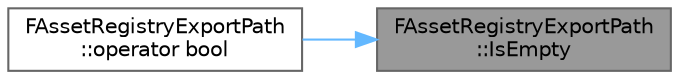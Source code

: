 digraph "FAssetRegistryExportPath::IsEmpty"
{
 // INTERACTIVE_SVG=YES
 // LATEX_PDF_SIZE
  bgcolor="transparent";
  edge [fontname=Helvetica,fontsize=10,labelfontname=Helvetica,labelfontsize=10];
  node [fontname=Helvetica,fontsize=10,shape=box,height=0.2,width=0.4];
  rankdir="RL";
  Node1 [id="Node000001",label="FAssetRegistryExportPath\l::IsEmpty",height=0.2,width=0.4,color="gray40", fillcolor="grey60", style="filled", fontcolor="black",tooltip=" "];
  Node1 -> Node2 [id="edge1_Node000001_Node000002",dir="back",color="steelblue1",style="solid",tooltip=" "];
  Node2 [id="Node000002",label="FAssetRegistryExportPath\l::operator bool",height=0.2,width=0.4,color="grey40", fillcolor="white", style="filled",URL="$dd/d3f/structFAssetRegistryExportPath.html#adca90d7441caa0710c9c70e58346f565",tooltip=" "];
}
